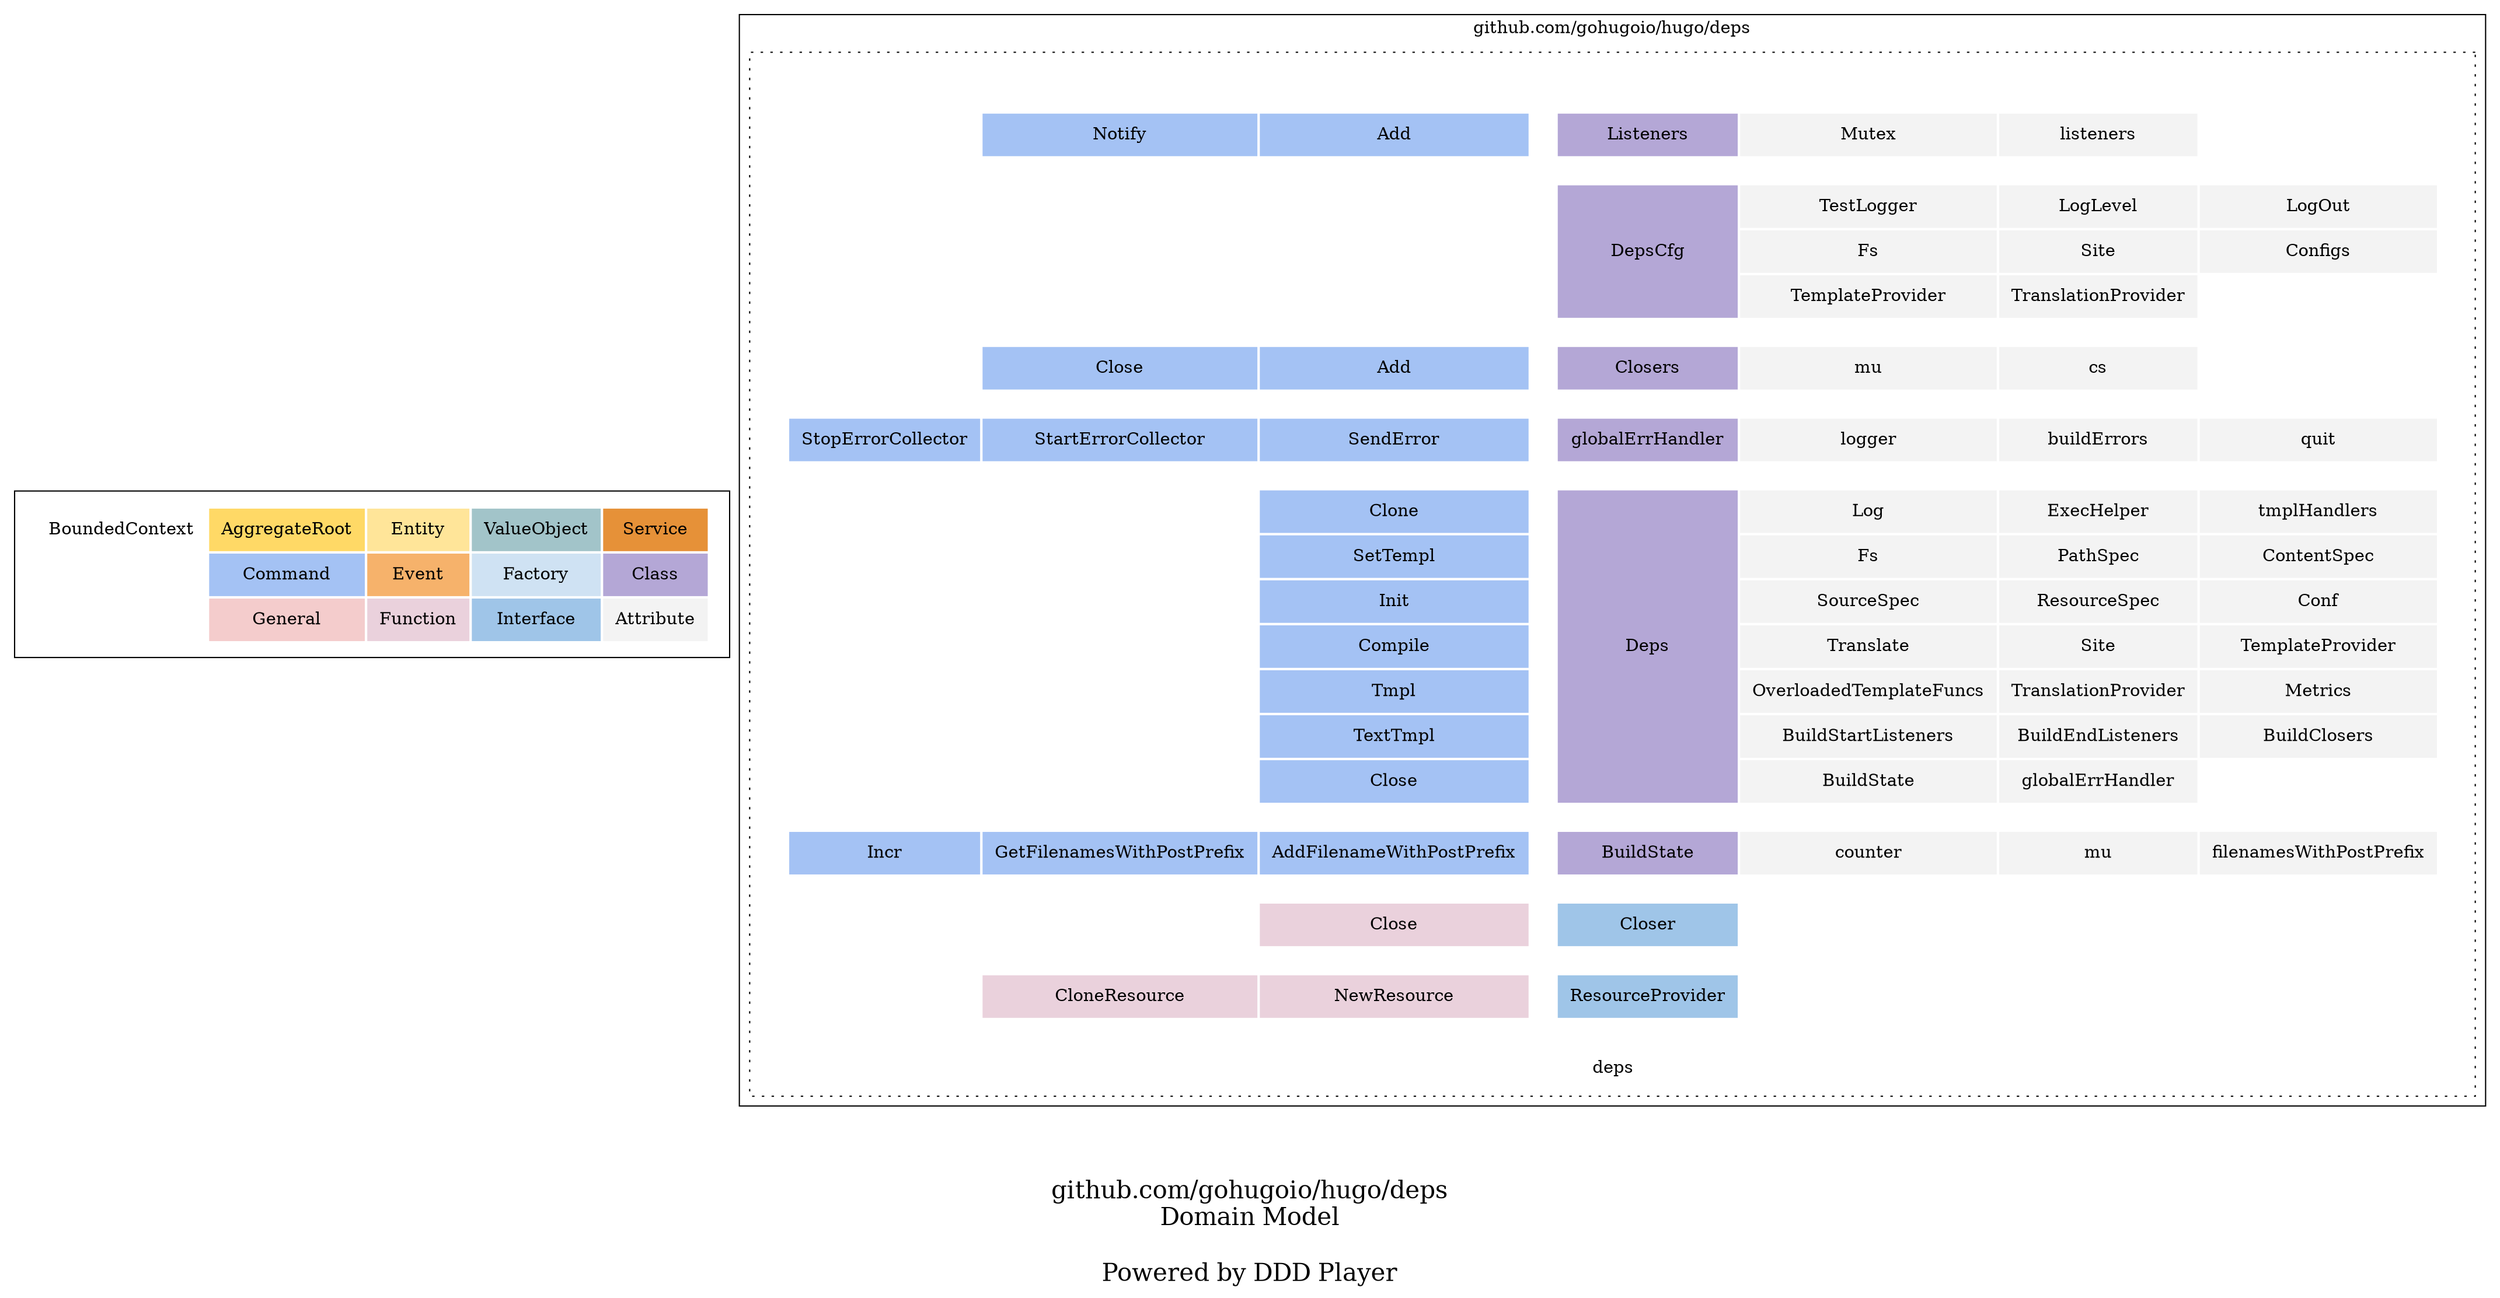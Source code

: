 digraph {
	node [style=dotted shape=rect]

    subgraph cluster_ddd_concept{
		node [color=white]

        ddd_concept [label=<
        <table border="0" cellpadding="10">
		<tr>
			<td bgcolor="#ffffff00" rowspan="1" colspan="1">BoundedContext</td>
			<td bgcolor="#ffd966ff" rowspan="1" colspan="1">AggregateRoot</td>
			<td bgcolor="#ffe599ff" rowspan="1" colspan="1">Entity</td>
			<td bgcolor="#a2c4c9ff" rowspan="1" colspan="1">ValueObject</td>
			<td bgcolor="#e69138ff" rowspan="1" colspan="1">Service</td>
		</tr>
		<tr>
			<td bgcolor="white" rowspan="1" colspan="1"></td>
			<td bgcolor="#a4c2f4ff" rowspan="1" colspan="1">Command</td>
			<td bgcolor="#f6b26bff" rowspan="1" colspan="1">Event</td>
			<td bgcolor="#cfe2f3ff" rowspan="1" colspan="1">Factory</td>
			<td bgcolor="#b4a7d6ff" rowspan="1" colspan="1">Class</td>
			
		</tr>
		<tr>
			<td bgcolor="white" rowspan="1" colspan="1"></td>
			<td bgcolor="#f4ccccff" rowspan="1" colspan="1">General</td>
			<td bgcolor="#ead1dcff" rowspan="1" colspan="1">Function</td>
			<td bgcolor="#9fc5e8ff" rowspan="1" colspan="1">Interface</td>
			<td bgcolor="#f3f3f3ff" rowspan="1" colspan="1">Attribute</td>
		</tr>
        </table>
        > ]
	}

    
		subgraph cluster_ddK2vLR {
	
		
    	ddK2vLR [label=<
        <table border="0" cellpadding="10">
			
				<tr>
		
			<td port="first_blank_row" bgcolor="white" rowspan="1" colspan="1"></td>
	</tr>
				<tr>
		
			<td port="" bgcolor="white" rowspan="1" colspan="1"></td>
	</tr>
				<tr>
		
			<td port="" bgcolor="white" rowspan="1" colspan="1"></td>
			<td port="" bgcolor="white" rowspan="1" colspan="1"></td>
			<td port="dbfAoIj" bgcolor="#a4c2f4ff" rowspan="1" colspan="1">Notify</td>
			<td port="dyD0KF" bgcolor="#a4c2f4ff" rowspan="1" colspan="1">Add</td>
			<td port="" bgcolor="white" rowspan="1" colspan="1"></td>
			<td port="ddg5xQt" bgcolor="#b4a7d6ff" rowspan="1" colspan="1">Listeners</td>
			<td port="dcALj4t" bgcolor="#f3f3f3ff" rowspan="1" colspan="1">Mutex</td>
			<td port="dej3hib" bgcolor="#f3f3f3ff" rowspan="1" colspan="1">listeners</td>
			<td port="" bgcolor="white" rowspan="1" colspan="1"></td>
			<td port="" bgcolor="white" rowspan="1" colspan="1"></td>
	</tr>
				<tr>
		
			<td port="" bgcolor="white" rowspan="1" colspan="1"></td>
	</tr>
				<tr>
		
			<td port="" bgcolor="white" rowspan="1" colspan="1"></td>
			<td port="" bgcolor="white" rowspan="1" colspan="1"></td>
			<td port="" bgcolor="white" rowspan="1" colspan="1"></td>
			<td port="" bgcolor="white" rowspan="1" colspan="1"></td>
			<td port="" bgcolor="white" rowspan="1" colspan="1"></td>
			<td port="dcc7qMY" bgcolor="#b4a7d6ff" rowspan="3" colspan="1">DepsCfg</td>
			<td port="db5d5v1" bgcolor="#f3f3f3ff" rowspan="1" colspan="1">TestLogger</td>
			<td port="dJpw0R" bgcolor="#f3f3f3ff" rowspan="1" colspan="1">LogLevel</td>
			<td port="dcf8IsH" bgcolor="#f3f3f3ff" rowspan="1" colspan="1">LogOut</td>
			<td port="" bgcolor="white" rowspan="1" colspan="1"></td>
	</tr>
				<tr>
		
			<td port="" bgcolor="white" rowspan="1" colspan="1"></td>
			<td port="" bgcolor="white" rowspan="1" colspan="1"></td>
			<td port="" bgcolor="white" rowspan="1" colspan="1"></td>
			<td port="" bgcolor="white" rowspan="1" colspan="1"></td>
			<td port="" bgcolor="white" rowspan="1" colspan="1"></td>
			<td port="dce7zPQ" bgcolor="#f3f3f3ff" rowspan="1" colspan="1">Fs</td>
			<td port="dt4nbg" bgcolor="#f3f3f3ff" rowspan="1" colspan="1">Site</td>
			<td port="ddsOwGE" bgcolor="#f3f3f3ff" rowspan="1" colspan="1">Configs</td>
			<td port="" bgcolor="white" rowspan="1" colspan="1"></td>
	</tr>
				<tr>
		
			<td port="" bgcolor="white" rowspan="1" colspan="1"></td>
			<td port="" bgcolor="white" rowspan="1" colspan="1"></td>
			<td port="" bgcolor="white" rowspan="1" colspan="1"></td>
			<td port="" bgcolor="white" rowspan="1" colspan="1"></td>
			<td port="" bgcolor="white" rowspan="1" colspan="1"></td>
			<td port="dzLLQq" bgcolor="#f3f3f3ff" rowspan="1" colspan="1">TemplateProvider</td>
			<td port="ddJsQsB" bgcolor="#f3f3f3ff" rowspan="1" colspan="1">TranslationProvider</td>
			<td port="" bgcolor="white" rowspan="1" colspan="1"></td>
			<td port="" bgcolor="white" rowspan="1" colspan="1"></td>
	</tr>
				<tr>
		
			<td port="" bgcolor="white" rowspan="1" colspan="1"></td>
	</tr>
				<tr>
		
			<td port="" bgcolor="white" rowspan="1" colspan="1"></td>
			<td port="" bgcolor="white" rowspan="1" colspan="1"></td>
			<td port="dde0smg" bgcolor="#a4c2f4ff" rowspan="1" colspan="1">Close</td>
			<td port="deh32rJ" bgcolor="#a4c2f4ff" rowspan="1" colspan="1">Add</td>
			<td port="" bgcolor="white" rowspan="1" colspan="1"></td>
			<td port="db185jV" bgcolor="#b4a7d6ff" rowspan="1" colspan="1">Closers</td>
			<td port="dcazYZw" bgcolor="#f3f3f3ff" rowspan="1" colspan="1">mu</td>
			<td port="dcqvc68" bgcolor="#f3f3f3ff" rowspan="1" colspan="1">cs</td>
			<td port="" bgcolor="white" rowspan="1" colspan="1"></td>
			<td port="" bgcolor="white" rowspan="1" colspan="1"></td>
	</tr>
				<tr>
		
			<td port="" bgcolor="white" rowspan="1" colspan="1"></td>
	</tr>
				<tr>
		
			<td port="" bgcolor="white" rowspan="1" colspan="1"></td>
			<td port="depMq3E" bgcolor="#a4c2f4ff" rowspan="1" colspan="1">StopErrorCollector</td>
			<td port="debsu7S" bgcolor="#a4c2f4ff" rowspan="1" colspan="1">StartErrorCollector</td>
			<td port="dcjBYdj" bgcolor="#a4c2f4ff" rowspan="1" colspan="1">SendError</td>
			<td port="" bgcolor="white" rowspan="1" colspan="1"></td>
			<td port="dbyIXwu" bgcolor="#b4a7d6ff" rowspan="1" colspan="1">globalErrHandler</td>
			<td port="detfRgP" bgcolor="#f3f3f3ff" rowspan="1" colspan="1">logger</td>
			<td port="doz2m0" bgcolor="#f3f3f3ff" rowspan="1" colspan="1">buildErrors</td>
			<td port="dbPwQ4s" bgcolor="#f3f3f3ff" rowspan="1" colspan="1">quit</td>
			<td port="" bgcolor="white" rowspan="1" colspan="1"></td>
	</tr>
				<tr>
		
			<td port="" bgcolor="white" rowspan="1" colspan="1"></td>
	</tr>
				<tr>
		
			<td port="" bgcolor="white" rowspan="1" colspan="1"></td>
			<td port="" bgcolor="white" rowspan="1" colspan="1"></td>
			<td port="" bgcolor="white" rowspan="1" colspan="1"></td>
			<td port="dD9MUw" bgcolor="#a4c2f4ff" rowspan="1" colspan="1">Clone</td>
			<td port="" bgcolor="white" rowspan="1" colspan="1"></td>
			<td port="deaWigC" bgcolor="#b4a7d6ff" rowspan="7" colspan="1">Deps</td>
			<td port="dcM9snt" bgcolor="#f3f3f3ff" rowspan="1" colspan="1">Log</td>
			<td port="desgVpU" bgcolor="#f3f3f3ff" rowspan="1" colspan="1">ExecHelper</td>
			<td port="dbZ5R6N" bgcolor="#f3f3f3ff" rowspan="1" colspan="1">tmplHandlers</td>
			<td port="" bgcolor="white" rowspan="1" colspan="1"></td>
	</tr>
				<tr>
		
			<td port="" bgcolor="white" rowspan="1" colspan="1"></td>
			<td port="" bgcolor="white" rowspan="1" colspan="1"></td>
			<td port="" bgcolor="white" rowspan="1" colspan="1"></td>
			<td port="ddxlmsp" bgcolor="#a4c2f4ff" rowspan="1" colspan="1">SetTempl</td>
			<td port="" bgcolor="white" rowspan="1" colspan="1"></td>
			<td port="dcWxQ1q" bgcolor="#f3f3f3ff" rowspan="1" colspan="1">Fs</td>
			<td port="dcWFQ8b" bgcolor="#f3f3f3ff" rowspan="1" colspan="1">PathSpec</td>
			<td port="ddJ8QhZ" bgcolor="#f3f3f3ff" rowspan="1" colspan="1">ContentSpec</td>
			<td port="" bgcolor="white" rowspan="1" colspan="1"></td>
	</tr>
				<tr>
		
			<td port="" bgcolor="white" rowspan="1" colspan="1"></td>
			<td port="" bgcolor="white" rowspan="1" colspan="1"></td>
			<td port="" bgcolor="white" rowspan="1" colspan="1"></td>
			<td port="dcLILaN" bgcolor="#a4c2f4ff" rowspan="1" colspan="1">Init</td>
			<td port="" bgcolor="white" rowspan="1" colspan="1"></td>
			<td port="ddLumOl" bgcolor="#f3f3f3ff" rowspan="1" colspan="1">SourceSpec</td>
			<td port="dcjHxQg" bgcolor="#f3f3f3ff" rowspan="1" colspan="1">ResourceSpec</td>
			<td port="dcyQL2x" bgcolor="#f3f3f3ff" rowspan="1" colspan="1">Conf</td>
			<td port="" bgcolor="white" rowspan="1" colspan="1"></td>
	</tr>
				<tr>
		
			<td port="" bgcolor="white" rowspan="1" colspan="1"></td>
			<td port="" bgcolor="white" rowspan="1" colspan="1"></td>
			<td port="" bgcolor="white" rowspan="1" colspan="1"></td>
			<td port="dbCmv0A" bgcolor="#a4c2f4ff" rowspan="1" colspan="1">Compile</td>
			<td port="" bgcolor="white" rowspan="1" colspan="1"></td>
			<td port="db95E7t" bgcolor="#f3f3f3ff" rowspan="1" colspan="1">Translate</td>
			<td port="dbl3fRa" bgcolor="#f3f3f3ff" rowspan="1" colspan="1">Site</td>
			<td port="dbpUBcQ" bgcolor="#f3f3f3ff" rowspan="1" colspan="1">TemplateProvider</td>
			<td port="" bgcolor="white" rowspan="1" colspan="1"></td>
	</tr>
				<tr>
		
			<td port="" bgcolor="white" rowspan="1" colspan="1"></td>
			<td port="" bgcolor="white" rowspan="1" colspan="1"></td>
			<td port="" bgcolor="white" rowspan="1" colspan="1"></td>
			<td port="dRdVw2" bgcolor="#a4c2f4ff" rowspan="1" colspan="1">Tmpl</td>
			<td port="" bgcolor="white" rowspan="1" colspan="1"></td>
			<td port="dYTecB" bgcolor="#f3f3f3ff" rowspan="1" colspan="1">OverloadedTemplateFuncs</td>
			<td port="d4qI1Z" bgcolor="#f3f3f3ff" rowspan="1" colspan="1">TranslationProvider</td>
			<td port="dbw6Tq" bgcolor="#f3f3f3ff" rowspan="1" colspan="1">Metrics</td>
			<td port="" bgcolor="white" rowspan="1" colspan="1"></td>
	</tr>
				<tr>
		
			<td port="" bgcolor="white" rowspan="1" colspan="1"></td>
			<td port="" bgcolor="white" rowspan="1" colspan="1"></td>
			<td port="" bgcolor="white" rowspan="1" colspan="1"></td>
			<td port="dbdcrPl" bgcolor="#a4c2f4ff" rowspan="1" colspan="1">TextTmpl</td>
			<td port="" bgcolor="white" rowspan="1" colspan="1"></td>
			<td port="dMlo4Q" bgcolor="#f3f3f3ff" rowspan="1" colspan="1">BuildStartListeners</td>
			<td port="dbDo5VJ" bgcolor="#f3f3f3ff" rowspan="1" colspan="1">BuildEndListeners</td>
			<td port="deEonq6" bgcolor="#f3f3f3ff" rowspan="1" colspan="1">BuildClosers</td>
			<td port="" bgcolor="white" rowspan="1" colspan="1"></td>
	</tr>
				<tr>
		
			<td port="" bgcolor="white" rowspan="1" colspan="1"></td>
			<td port="" bgcolor="white" rowspan="1" colspan="1"></td>
			<td port="" bgcolor="white" rowspan="1" colspan="1"></td>
			<td port="deFItuN" bgcolor="#a4c2f4ff" rowspan="1" colspan="1">Close</td>
			<td port="" bgcolor="white" rowspan="1" colspan="1"></td>
			<td port="dcCvgZc" bgcolor="#f3f3f3ff" rowspan="1" colspan="1">BuildState</td>
			<td port="dczxFa7" bgcolor="#f3f3f3ff" rowspan="1" colspan="1">globalErrHandler</td>
			<td port="" bgcolor="white" rowspan="1" colspan="1"></td>
			<td port="" bgcolor="white" rowspan="1" colspan="1"></td>
	</tr>
				<tr>
		
			<td port="" bgcolor="white" rowspan="1" colspan="1"></td>
	</tr>
				<tr>
		
			<td port="" bgcolor="white" rowspan="1" colspan="1"></td>
			<td port="dTC4Qk" bgcolor="#a4c2f4ff" rowspan="1" colspan="1">Incr</td>
			<td port="ddKB5AC" bgcolor="#a4c2f4ff" rowspan="1" colspan="1">GetFilenamesWithPostPrefix</td>
			<td port="ddDrfjc" bgcolor="#a4c2f4ff" rowspan="1" colspan="1">AddFilenameWithPostPrefix</td>
			<td port="" bgcolor="white" rowspan="1" colspan="1"></td>
			<td port="dd5plfX" bgcolor="#b4a7d6ff" rowspan="1" colspan="1">BuildState</td>
			<td port="dAWamy" bgcolor="#f3f3f3ff" rowspan="1" colspan="1">counter</td>
			<td port="dcHXMpa" bgcolor="#f3f3f3ff" rowspan="1" colspan="1">mu</td>
			<td port="dcsi4zs" bgcolor="#f3f3f3ff" rowspan="1" colspan="1">filenamesWithPostPrefix</td>
			<td port="" bgcolor="white" rowspan="1" colspan="1"></td>
	</tr>
				<tr>
		
			<td port="" bgcolor="white" rowspan="1" colspan="1"></td>
	</tr>
				<tr>
		
			<td port="" bgcolor="white" rowspan="1" colspan="1"></td>
			<td port="" bgcolor="white" rowspan="1" colspan="1"></td>
			<td port="" bgcolor="white" rowspan="1" colspan="1"></td>
			<td port="doq7V1" bgcolor="#ead1dcff" rowspan="1" colspan="1">Close</td>
			<td port="" bgcolor="white" rowspan="1" colspan="1"></td>
			<td port="dbY7eku" bgcolor="#9fc5e8ff" rowspan="1" colspan="1">Closer</td>
			<td port="" bgcolor="white" rowspan="1" colspan="1"></td>
			<td port="" bgcolor="white" rowspan="1" colspan="1"></td>
			<td port="" bgcolor="white" rowspan="1" colspan="1"></td>
			<td port="" bgcolor="white" rowspan="1" colspan="1"></td>
	</tr>
				<tr>
		
			<td port="" bgcolor="white" rowspan="1" colspan="1"></td>
	</tr>
				<tr>
		
			<td port="" bgcolor="white" rowspan="1" colspan="1"></td>
			<td port="" bgcolor="white" rowspan="1" colspan="1"></td>
			<td port="dbxhR2r" bgcolor="#ead1dcff" rowspan="1" colspan="1">CloneResource</td>
			<td port="dc6FnzG" bgcolor="#ead1dcff" rowspan="1" colspan="1">NewResource</td>
			<td port="" bgcolor="white" rowspan="1" colspan="1"></td>
			<td port="dbjtryh" bgcolor="#9fc5e8ff" rowspan="1" colspan="1">ResourceProvider</td>
			<td port="" bgcolor="white" rowspan="1" colspan="1"></td>
			<td port="" bgcolor="white" rowspan="1" colspan="1"></td>
			<td port="" bgcolor="white" rowspan="1" colspan="1"></td>
			<td port="" bgcolor="white" rowspan="1" colspan="1"></td>
	</tr>
				<tr>
		
			<td port="" bgcolor="white" rowspan="1" colspan="1"></td>
	</tr>
				<tr>
		
			<td port="" bgcolor="white" rowspan="1" colspan="10">deps</td>
	</tr>
        </table>
        > ]
	

	label = "github.com/gohugoio/hugo/deps"

	
    }

	

	label = "\n\ngithub.com/gohugoio/hugo/deps\nDomain Model\n\nPowered by DDD Player";
    fontsize=20;
}
